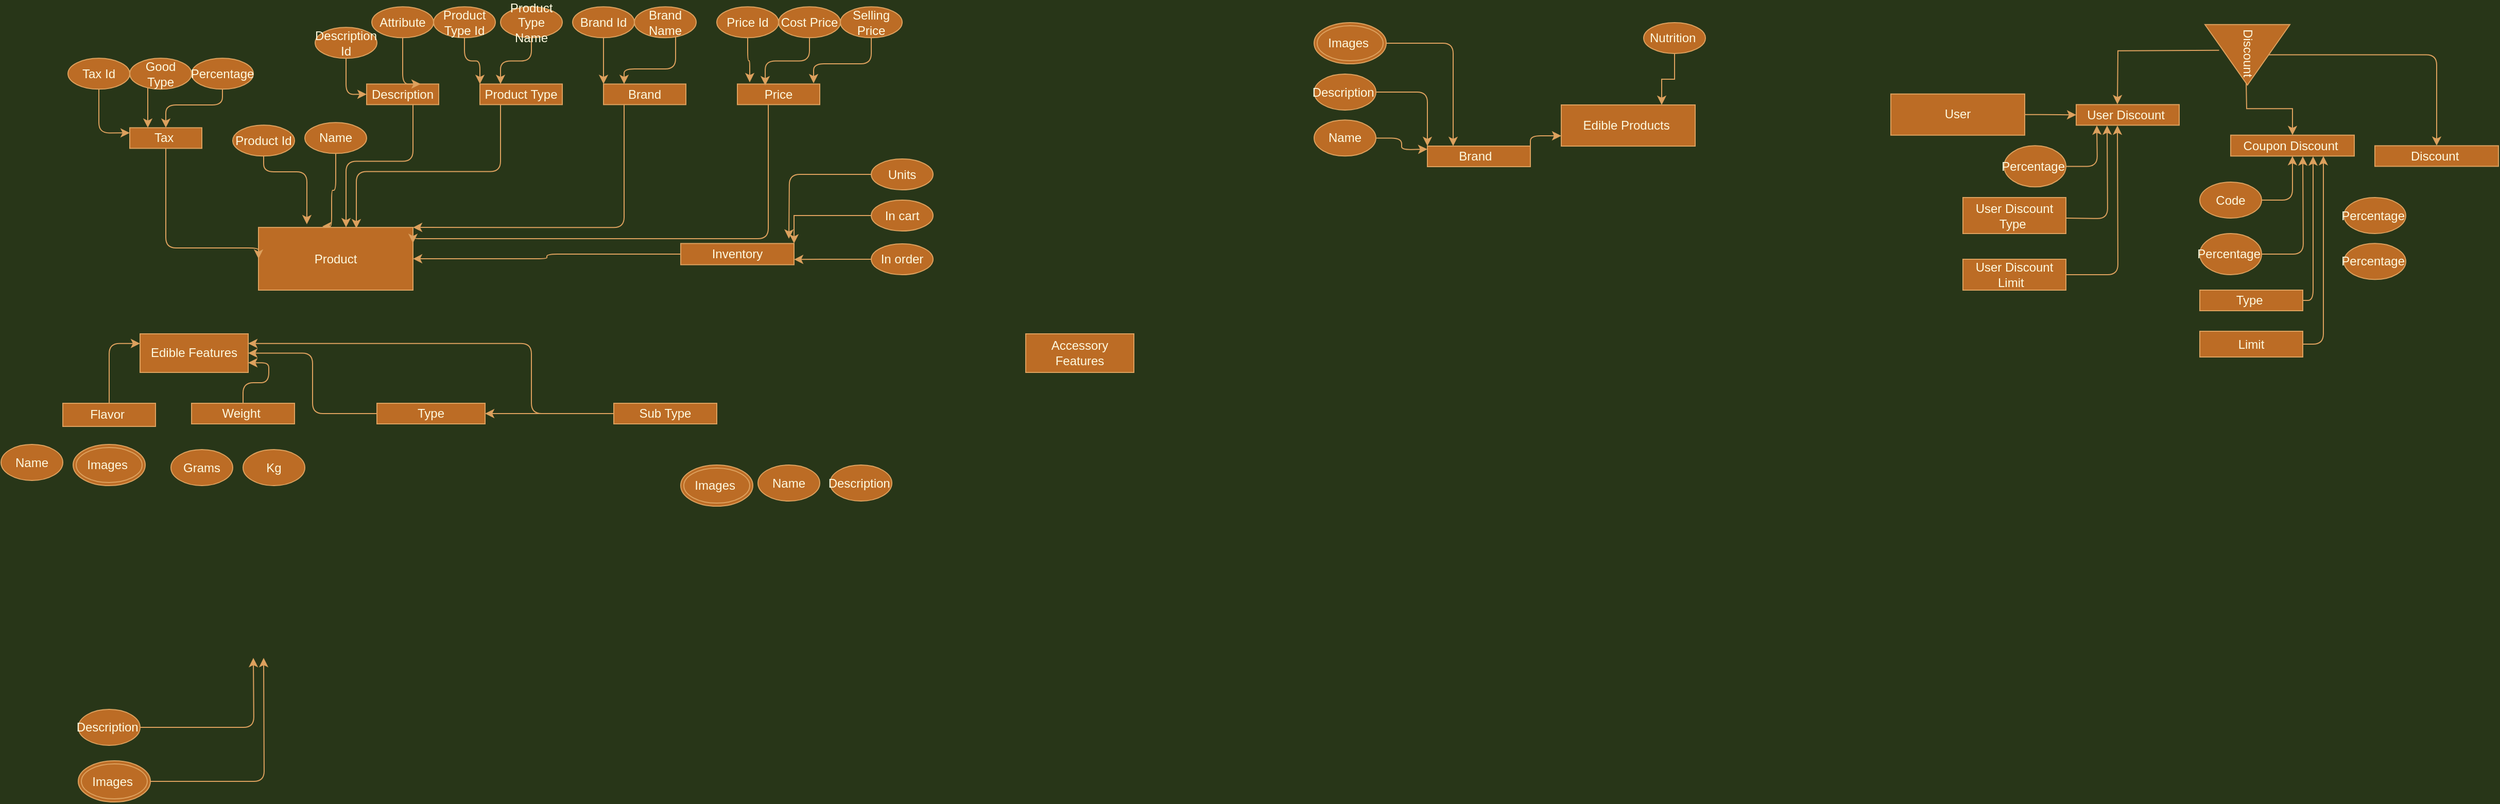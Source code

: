 <mxfile version="14.9.9" type="github">
  <diagram id="o0DlsNENsoFimQwdIdRT" name="Page-1">
    <mxGraphModel dx="2062" dy="828" grid="1" gridSize="10" guides="1" tooltips="1" connect="1" arrows="1" fold="1" page="0" pageScale="1" pageWidth="850" pageHeight="1100" background="#283618" math="0" shadow="0">
      <root>
        <mxCell id="0" />
        <mxCell id="1" parent="0" />
        <mxCell id="IQcZgMmbsIFZZEIsL7-R-1" value="Edible Products&amp;nbsp;" style="rounded=0;whiteSpace=wrap;html=1;fillColor=#BC6C25;strokeColor=#DDA15E;fontColor=#FEFAE0;" parent="1" vertex="1">
          <mxGeometry x="1460" y="220" width="130" height="40" as="geometry" />
        </mxCell>
        <mxCell id="1HTSOsvzioREoPSIAo-s-49" style="edgeStyle=orthogonalEdgeStyle;curved=0;rounded=1;sketch=0;orthogonalLoop=1;jettySize=auto;html=1;entryX=1;entryY=0.5;entryDx=0;entryDy=0;fontColor=#FEFAE0;strokeColor=#DDA15E;fillColor=#BC6C25;" edge="1" parent="1" source="IQcZgMmbsIFZZEIsL7-R-3" target="6ZJNAHarv_-wQdy6G1yE-23">
          <mxGeometry relative="1" as="geometry">
            <Array as="points">
              <mxPoint x="475" y="365" />
              <mxPoint x="475" y="370" />
            </Array>
          </mxGeometry>
        </mxCell>
        <mxCell id="IQcZgMmbsIFZZEIsL7-R-3" value="Inventory" style="rounded=0;whiteSpace=wrap;html=1;fillColor=#BC6C25;strokeColor=#DDA15E;fontColor=#FEFAE0;" parent="1" vertex="1">
          <mxGeometry x="605" y="354.68" width="110" height="20.63" as="geometry" />
        </mxCell>
        <mxCell id="1HTSOsvzioREoPSIAo-s-8" style="edgeStyle=orthogonalEdgeStyle;curved=0;rounded=1;sketch=0;orthogonalLoop=1;jettySize=auto;html=1;entryX=0.413;entryY=-0.017;entryDx=0;entryDy=0;entryPerimeter=0;fontColor=#FEFAE0;strokeColor=#DDA15E;fillColor=#BC6C25;" edge="1" parent="1" source="IQcZgMmbsIFZZEIsL7-R-6" target="6ZJNAHarv_-wQdy6G1yE-23">
          <mxGeometry relative="1" as="geometry">
            <Array as="points">
              <mxPoint x="270" y="303" />
              <mxPoint x="266" y="303" />
              <mxPoint x="266" y="338" />
            </Array>
          </mxGeometry>
        </mxCell>
        <mxCell id="IQcZgMmbsIFZZEIsL7-R-6" value="Name" style="ellipse;whiteSpace=wrap;html=1;rotation=0;fillColor=#BC6C25;strokeColor=#DDA15E;fontColor=#FEFAE0;" parent="1" vertex="1">
          <mxGeometry x="240" y="237.18" width="60" height="30" as="geometry" />
        </mxCell>
        <mxCell id="IQcZgMmbsIFZZEIsL7-R-19" style="edgeStyle=orthogonalEdgeStyle;rounded=0;orthogonalLoop=1;jettySize=auto;html=1;entryX=0.75;entryY=0;entryDx=0;entryDy=0;strokeColor=#DDA15E;fontColor=#FEFAE0;labelBackgroundColor=#283618;" parent="1" source="IQcZgMmbsIFZZEIsL7-R-13" target="IQcZgMmbsIFZZEIsL7-R-1" edge="1">
          <mxGeometry relative="1" as="geometry" />
        </mxCell>
        <mxCell id="IQcZgMmbsIFZZEIsL7-R-13" value="Nutrition&amp;nbsp;" style="ellipse;whiteSpace=wrap;html=1;rotation=0;fillColor=#BC6C25;strokeColor=#DDA15E;fontColor=#FEFAE0;" parent="1" vertex="1">
          <mxGeometry x="1540" y="140" width="60" height="30" as="geometry" />
        </mxCell>
        <mxCell id="1HTSOsvzioREoPSIAo-s-7" style="edgeStyle=orthogonalEdgeStyle;curved=0;rounded=1;sketch=0;orthogonalLoop=1;jettySize=auto;html=1;entryX=0.313;entryY=-0.05;entryDx=0;entryDy=0;fontColor=#FEFAE0;strokeColor=#DDA15E;fillColor=#BC6C25;entryPerimeter=0;" edge="1" parent="1" source="IQcZgMmbsIFZZEIsL7-R-14" target="6ZJNAHarv_-wQdy6G1yE-23">
          <mxGeometry relative="1" as="geometry">
            <Array as="points">
              <mxPoint x="200" y="285" />
              <mxPoint x="242" y="285" />
            </Array>
          </mxGeometry>
        </mxCell>
        <mxCell id="IQcZgMmbsIFZZEIsL7-R-14" value="Product Id" style="ellipse;whiteSpace=wrap;html=1;rotation=0;fillColor=#BC6C25;strokeColor=#DDA15E;fontColor=#FEFAE0;" parent="1" vertex="1">
          <mxGeometry x="170" y="239.68" width="60" height="30" as="geometry" />
        </mxCell>
        <mxCell id="IQcZgMmbsIFZZEIsL7-R-33" value="" style="edgeStyle=orthogonalEdgeStyle;rounded=0;orthogonalLoop=1;jettySize=auto;html=1;strokeColor=#DDA15E;fontColor=#FEFAE0;labelBackgroundColor=#283618;" parent="1" edge="1">
          <mxGeometry relative="1" as="geometry">
            <mxPoint x="2098.75" y="166.87" as="sourcePoint" />
            <mxPoint x="2000" y="219.37" as="targetPoint" />
          </mxGeometry>
        </mxCell>
        <mxCell id="IQcZgMmbsIFZZEIsL7-R-35" value="" style="edgeStyle=orthogonalEdgeStyle;rounded=0;orthogonalLoop=1;jettySize=auto;html=1;strokeColor=#DDA15E;fontColor=#FEFAE0;labelBackgroundColor=#283618;" parent="1" target="IQcZgMmbsIFZZEIsL7-R-34" edge="1">
          <mxGeometry relative="1" as="geometry">
            <mxPoint x="2125" y="196.87" as="sourcePoint" />
          </mxGeometry>
        </mxCell>
        <mxCell id="IQcZgMmbsIFZZEIsL7-R-32" value="User Discount&amp;nbsp;" style="whiteSpace=wrap;html=1;fillColor=#BC6C25;strokeColor=#DDA15E;fontColor=#FEFAE0;" parent="1" vertex="1">
          <mxGeometry x="1960" y="219.68" width="100" height="20" as="geometry" />
        </mxCell>
        <mxCell id="IQcZgMmbsIFZZEIsL7-R-34" value="Coupon Discount&amp;nbsp;" style="whiteSpace=wrap;html=1;fillColor=#BC6C25;strokeColor=#DDA15E;fontColor=#FEFAE0;" parent="1" vertex="1">
          <mxGeometry x="2110" y="249.37" width="120" height="20.31" as="geometry" />
        </mxCell>
        <mxCell id="5yPDVFOMv4cVIeS-5JL2-64" style="edgeStyle=orthogonalEdgeStyle;curved=0;rounded=1;sketch=0;orthogonalLoop=1;jettySize=auto;html=1;entryX=0.5;entryY=0;entryDx=0;entryDy=0;fontColor=#FEFAE0;endArrow=classic;endFill=1;strokeColor=#DDA15E;fillColor=#BC6C25;labelBackgroundColor=#283618;" parent="1" source="IQcZgMmbsIFZZEIsL7-R-38" target="5yPDVFOMv4cVIeS-5JL2-46" edge="1">
          <mxGeometry relative="1" as="geometry" />
        </mxCell>
        <mxCell id="IQcZgMmbsIFZZEIsL7-R-38" value="Discount&amp;nbsp;" style="triangle;whiteSpace=wrap;html=1;fontColor=#FEFAE0;rotation=90;fillColor=#BC6C25;strokeColor=#DDA15E;" parent="1" vertex="1">
          <mxGeometry x="2096.88" y="130" width="58.75" height="82.5" as="geometry" />
        </mxCell>
        <mxCell id="1HTSOsvzioREoPSIAo-s-28" style="edgeStyle=orthogonalEdgeStyle;curved=0;rounded=1;sketch=0;orthogonalLoop=1;jettySize=auto;html=1;fontColor=#FEFAE0;strokeColor=#DDA15E;fillColor=#BC6C25;" edge="1" parent="1" source="6ZJNAHarv_-wQdy6G1yE-3">
          <mxGeometry relative="1" as="geometry">
            <mxPoint x="710" y="350" as="targetPoint" />
          </mxGeometry>
        </mxCell>
        <mxCell id="6ZJNAHarv_-wQdy6G1yE-3" value="Units" style="ellipse;whiteSpace=wrap;html=1;rotation=0;fillColor=#BC6C25;strokeColor=#DDA15E;fontColor=#FEFAE0;" parent="1" vertex="1">
          <mxGeometry x="790" y="272.5" width="60" height="30" as="geometry" />
        </mxCell>
        <mxCell id="6ZJNAHarv_-wQdy6G1yE-10" style="edgeStyle=orthogonalEdgeStyle;rounded=0;orthogonalLoop=1;jettySize=auto;html=1;entryX=1;entryY=0;entryDx=0;entryDy=0;fontColor=#FEFAE0;strokeColor=#DDA15E;labelBackgroundColor=#283618;" parent="1" source="6ZJNAHarv_-wQdy6G1yE-5" target="IQcZgMmbsIFZZEIsL7-R-3" edge="1">
          <mxGeometry relative="1" as="geometry" />
        </mxCell>
        <mxCell id="6ZJNAHarv_-wQdy6G1yE-5" value="In cart" style="ellipse;whiteSpace=wrap;html=1;rotation=0;fillColor=#BC6C25;strokeColor=#DDA15E;fontColor=#FEFAE0;" parent="1" vertex="1">
          <mxGeometry x="790" y="312.5" width="60" height="30" as="geometry" />
        </mxCell>
        <mxCell id="1HTSOsvzioREoPSIAo-s-30" style="edgeStyle=orthogonalEdgeStyle;curved=0;rounded=1;sketch=0;orthogonalLoop=1;jettySize=auto;html=1;entryX=1;entryY=0.75;entryDx=0;entryDy=0;fontColor=#FEFAE0;strokeColor=#DDA15E;fillColor=#BC6C25;" edge="1" parent="1" source="6ZJNAHarv_-wQdy6G1yE-6" target="IQcZgMmbsIFZZEIsL7-R-3">
          <mxGeometry relative="1" as="geometry" />
        </mxCell>
        <mxCell id="6ZJNAHarv_-wQdy6G1yE-6" value="In order" style="ellipse;whiteSpace=wrap;html=1;rotation=0;fillColor=#BC6C25;strokeColor=#DDA15E;fontColor=#FEFAE0;" parent="1" vertex="1">
          <mxGeometry x="790" y="355" width="60" height="30" as="geometry" />
        </mxCell>
        <mxCell id="6ZJNAHarv_-wQdy6G1yE-23" value="Product" style="whiteSpace=wrap;html=1;align=center;fontColor=#FEFAE0;fillColor=#BC6C25;strokeColor=#DDA15E;" parent="1" vertex="1">
          <mxGeometry x="195" y="339.05" width="150" height="60.95" as="geometry" />
        </mxCell>
        <mxCell id="1HTSOsvzioREoPSIAo-s-58" style="edgeStyle=orthogonalEdgeStyle;curved=0;rounded=1;sketch=0;orthogonalLoop=1;jettySize=auto;html=1;entryX=1;entryY=0.5;entryDx=0;entryDy=0;fontColor=#FEFAE0;strokeColor=#DDA15E;fillColor=#BC6C25;" edge="1" parent="1" source="5yPDVFOMv4cVIeS-5JL2-1" target="1HTSOsvzioREoPSIAo-s-47">
          <mxGeometry relative="1" as="geometry" />
        </mxCell>
        <mxCell id="5yPDVFOMv4cVIeS-5JL2-1" value="Type" style="whiteSpace=wrap;html=1;fillColor=#BC6C25;strokeColor=#DDA15E;fontColor=#FEFAE0;" parent="1" vertex="1">
          <mxGeometry x="310" y="510" width="105" height="20" as="geometry" />
        </mxCell>
        <mxCell id="1HTSOsvzioREoPSIAo-s-51" style="edgeStyle=orthogonalEdgeStyle;curved=0;rounded=1;sketch=0;orthogonalLoop=1;jettySize=auto;html=1;entryX=1;entryY=0.5;entryDx=0;entryDy=0;fontColor=#FEFAE0;strokeColor=#DDA15E;fillColor=#BC6C25;" edge="1" parent="1" source="5yPDVFOMv4cVIeS-5JL2-2" target="5yPDVFOMv4cVIeS-5JL2-1">
          <mxGeometry relative="1" as="geometry" />
        </mxCell>
        <mxCell id="1HTSOsvzioREoPSIAo-s-59" style="edgeStyle=orthogonalEdgeStyle;curved=0;rounded=1;sketch=0;orthogonalLoop=1;jettySize=auto;html=1;entryX=1;entryY=0.25;entryDx=0;entryDy=0;fontColor=#FEFAE0;strokeColor=#DDA15E;fillColor=#BC6C25;" edge="1" parent="1" source="5yPDVFOMv4cVIeS-5JL2-2" target="1HTSOsvzioREoPSIAo-s-47">
          <mxGeometry relative="1" as="geometry">
            <Array as="points">
              <mxPoint x="460" y="452" />
            </Array>
          </mxGeometry>
        </mxCell>
        <mxCell id="5yPDVFOMv4cVIeS-5JL2-2" value="Sub Type" style="whiteSpace=wrap;html=1;fillColor=#BC6C25;strokeColor=#DDA15E;fontColor=#FEFAE0;" parent="1" vertex="1">
          <mxGeometry x="540" y="510" width="100" height="20" as="geometry" />
        </mxCell>
        <mxCell id="5yPDVFOMv4cVIeS-5JL2-4" style="edgeStyle=orthogonalEdgeStyle;curved=0;rounded=1;sketch=0;orthogonalLoop=1;jettySize=auto;html=1;fontColor=#FEFAE0;strokeColor=#DDA15E;fillColor=#BC6C25;labelBackgroundColor=#283618;" parent="1" source="5yPDVFOMv4cVIeS-5JL2-3" edge="1">
          <mxGeometry relative="1" as="geometry">
            <mxPoint x="1460" y="250" as="targetPoint" />
            <Array as="points">
              <mxPoint x="1430" y="250" />
            </Array>
          </mxGeometry>
        </mxCell>
        <mxCell id="5yPDVFOMv4cVIeS-5JL2-3" value="Brand &amp;nbsp;" style="whiteSpace=wrap;html=1;fillColor=#BC6C25;strokeColor=#DDA15E;fontColor=#FEFAE0;" parent="1" vertex="1">
          <mxGeometry x="1330" y="260" width="100" height="20" as="geometry" />
        </mxCell>
        <mxCell id="1HTSOsvzioREoPSIAo-s-56" style="edgeStyle=orthogonalEdgeStyle;curved=0;rounded=1;sketch=0;orthogonalLoop=1;jettySize=auto;html=1;entryX=0;entryY=0.25;entryDx=0;entryDy=0;fontColor=#FEFAE0;strokeColor=#DDA15E;fillColor=#BC6C25;" edge="1" parent="1" source="5yPDVFOMv4cVIeS-5JL2-8" target="1HTSOsvzioREoPSIAo-s-47">
          <mxGeometry relative="1" as="geometry" />
        </mxCell>
        <mxCell id="5yPDVFOMv4cVIeS-5JL2-8" value="Flavor&amp;nbsp;" style="whiteSpace=wrap;html=1;fillColor=#BC6C25;strokeColor=#DDA15E;fontColor=#FEFAE0;" parent="1" vertex="1">
          <mxGeometry x="5" y="510" width="90" height="22.5" as="geometry" />
        </mxCell>
        <mxCell id="1HTSOsvzioREoPSIAo-s-57" style="edgeStyle=orthogonalEdgeStyle;curved=0;rounded=1;sketch=0;orthogonalLoop=1;jettySize=auto;html=1;entryX=1;entryY=0.75;entryDx=0;entryDy=0;fontColor=#FEFAE0;strokeColor=#DDA15E;fillColor=#BC6C25;" edge="1" parent="1" source="5yPDVFOMv4cVIeS-5JL2-9" target="1HTSOsvzioREoPSIAo-s-47">
          <mxGeometry relative="1" as="geometry" />
        </mxCell>
        <mxCell id="5yPDVFOMv4cVIeS-5JL2-9" value="Weight&amp;nbsp;" style="whiteSpace=wrap;html=1;fillColor=#BC6C25;strokeColor=#DDA15E;fontColor=#FEFAE0;" parent="1" vertex="1">
          <mxGeometry x="130" y="510" width="100" height="20" as="geometry" />
        </mxCell>
        <mxCell id="5yPDVFOMv4cVIeS-5JL2-17" style="edgeStyle=orthogonalEdgeStyle;curved=0;rounded=1;sketch=0;orthogonalLoop=1;jettySize=auto;html=1;fontColor=#FEFAE0;strokeColor=#DDA15E;fillColor=#BC6C25;labelBackgroundColor=#283618;" parent="1" source="5yPDVFOMv4cVIeS-5JL2-16" edge="1">
          <mxGeometry relative="1" as="geometry">
            <mxPoint x="1330" y="263" as="targetPoint" />
          </mxGeometry>
        </mxCell>
        <mxCell id="5yPDVFOMv4cVIeS-5JL2-16" value="Name" style="ellipse;whiteSpace=wrap;html=1;rotation=0;fillColor=#BC6C25;strokeColor=#DDA15E;fontColor=#FEFAE0;" parent="1" vertex="1">
          <mxGeometry x="1220" y="234.68" width="60" height="35" as="geometry" />
        </mxCell>
        <mxCell id="5yPDVFOMv4cVIeS-5JL2-19" style="edgeStyle=orthogonalEdgeStyle;curved=0;rounded=1;sketch=0;orthogonalLoop=1;jettySize=auto;html=1;entryX=0;entryY=0;entryDx=0;entryDy=0;fontColor=#FEFAE0;strokeColor=#DDA15E;fillColor=#BC6C25;labelBackgroundColor=#283618;" parent="1" source="5yPDVFOMv4cVIeS-5JL2-18" target="5yPDVFOMv4cVIeS-5JL2-3" edge="1">
          <mxGeometry relative="1" as="geometry" />
        </mxCell>
        <mxCell id="5yPDVFOMv4cVIeS-5JL2-18" value="Description&amp;nbsp;" style="ellipse;whiteSpace=wrap;html=1;rotation=0;fillColor=#BC6C25;strokeColor=#DDA15E;fontColor=#FEFAE0;" parent="1" vertex="1">
          <mxGeometry x="1220" y="190" width="60" height="35" as="geometry" />
        </mxCell>
        <mxCell id="5yPDVFOMv4cVIeS-5JL2-22" style="edgeStyle=orthogonalEdgeStyle;curved=0;rounded=1;sketch=0;orthogonalLoop=1;jettySize=auto;html=1;entryX=0.25;entryY=0;entryDx=0;entryDy=0;fontColor=#FEFAE0;strokeColor=#DDA15E;fillColor=#BC6C25;labelBackgroundColor=#283618;" parent="1" source="5yPDVFOMv4cVIeS-5JL2-21" target="5yPDVFOMv4cVIeS-5JL2-3" edge="1">
          <mxGeometry relative="1" as="geometry" />
        </mxCell>
        <mxCell id="5yPDVFOMv4cVIeS-5JL2-21" value="Images&amp;nbsp;" style="ellipse;shape=doubleEllipse;margin=3;whiteSpace=wrap;html=1;align=center;rounded=0;sketch=0;fontColor=#FEFAE0;strokeColor=#DDA15E;fillColor=#BC6C25;" parent="1" vertex="1">
          <mxGeometry x="1220" y="140" width="70" height="40" as="geometry" />
        </mxCell>
        <mxCell id="5yPDVFOMv4cVIeS-5JL2-73" style="edgeStyle=orthogonalEdgeStyle;curved=0;rounded=1;sketch=0;orthogonalLoop=1;jettySize=auto;html=1;fontColor=#FEFAE0;endArrow=classic;endFill=1;strokeColor=#DDA15E;fillColor=#BC6C25;labelBackgroundColor=#283618;" parent="1" source="5yPDVFOMv4cVIeS-5JL2-23" edge="1">
          <mxGeometry relative="1" as="geometry">
            <mxPoint x="200" y="757.5" as="targetPoint" />
          </mxGeometry>
        </mxCell>
        <mxCell id="5yPDVFOMv4cVIeS-5JL2-23" value="Images&amp;nbsp;" style="ellipse;shape=doubleEllipse;margin=3;whiteSpace=wrap;html=1;align=center;rounded=0;sketch=0;fontColor=#FEFAE0;strokeColor=#DDA15E;fillColor=#BC6C25;" parent="1" vertex="1">
          <mxGeometry x="20" y="857.5" width="70" height="40" as="geometry" />
        </mxCell>
        <mxCell id="5yPDVFOMv4cVIeS-5JL2-27" style="edgeStyle=orthogonalEdgeStyle;curved=0;rounded=1;sketch=0;orthogonalLoop=1;jettySize=auto;html=1;fontColor=#FEFAE0;strokeColor=#DDA15E;fillColor=#BC6C25;labelBackgroundColor=#283618;" parent="1" source="5yPDVFOMv4cVIeS-5JL2-24" edge="1">
          <mxGeometry relative="1" as="geometry">
            <mxPoint x="190" y="757.5" as="targetPoint" />
          </mxGeometry>
        </mxCell>
        <mxCell id="5yPDVFOMv4cVIeS-5JL2-24" value="Description&amp;nbsp;" style="ellipse;whiteSpace=wrap;html=1;rotation=0;fillColor=#BC6C25;strokeColor=#DDA15E;fontColor=#FEFAE0;" parent="1" vertex="1">
          <mxGeometry x="20" y="807.5" width="60" height="35" as="geometry" />
        </mxCell>
        <mxCell id="5yPDVFOMv4cVIeS-5JL2-30" value="Images&amp;nbsp;" style="ellipse;shape=doubleEllipse;margin=3;whiteSpace=wrap;html=1;align=center;rounded=0;sketch=0;fontColor=#FEFAE0;strokeColor=#DDA15E;fillColor=#BC6C25;" parent="1" vertex="1">
          <mxGeometry x="605" y="570" width="70" height="40" as="geometry" />
        </mxCell>
        <mxCell id="5yPDVFOMv4cVIeS-5JL2-31" value="Description&amp;nbsp;" style="ellipse;whiteSpace=wrap;html=1;rotation=0;fillColor=#BC6C25;strokeColor=#DDA15E;fontColor=#FEFAE0;" parent="1" vertex="1">
          <mxGeometry x="750" y="570" width="60" height="35" as="geometry" />
        </mxCell>
        <mxCell id="5yPDVFOMv4cVIeS-5JL2-32" value="Name" style="ellipse;whiteSpace=wrap;html=1;rotation=0;fillColor=#BC6C25;strokeColor=#DDA15E;fontColor=#FEFAE0;" parent="1" vertex="1">
          <mxGeometry x="680" y="570" width="60" height="35" as="geometry" />
        </mxCell>
        <mxCell id="5yPDVFOMv4cVIeS-5JL2-38" value="Percentage&amp;nbsp;" style="ellipse;whiteSpace=wrap;html=1;rotation=0;fillColor=#BC6C25;strokeColor=#DDA15E;fontColor=#FEFAE0;" parent="1" vertex="1">
          <mxGeometry x="2220" y="310" width="60" height="35" as="geometry" />
        </mxCell>
        <mxCell id="5yPDVFOMv4cVIeS-5JL2-46" value="Discount&amp;nbsp;" style="whiteSpace=wrap;html=1;fillColor=#BC6C25;strokeColor=#DDA15E;fontColor=#FEFAE0;" parent="1" vertex="1">
          <mxGeometry x="2250" y="259.68" width="120" height="20" as="geometry" />
        </mxCell>
        <mxCell id="5yPDVFOMv4cVIeS-5JL2-54" style="edgeStyle=orthogonalEdgeStyle;curved=0;rounded=1;sketch=0;orthogonalLoop=1;jettySize=auto;html=1;fontColor=#FEFAE0;strokeColor=#DDA15E;fillColor=#BC6C25;endArrow=classic;endFill=1;labelBackgroundColor=#283618;" parent="1" source="5yPDVFOMv4cVIeS-5JL2-50" edge="1">
          <mxGeometry relative="1" as="geometry">
            <mxPoint x="1980" y="240.0" as="targetPoint" />
          </mxGeometry>
        </mxCell>
        <mxCell id="5yPDVFOMv4cVIeS-5JL2-50" value="Percentage&amp;nbsp;" style="ellipse;whiteSpace=wrap;html=1;rotation=0;fillColor=#BC6C25;strokeColor=#DDA15E;fontColor=#FEFAE0;" parent="1" vertex="1">
          <mxGeometry x="1890" y="259.68" width="60" height="40" as="geometry" />
        </mxCell>
        <mxCell id="5yPDVFOMv4cVIeS-5JL2-55" style="edgeStyle=orthogonalEdgeStyle;curved=0;rounded=1;sketch=0;orthogonalLoop=1;jettySize=auto;html=1;fontColor=#FEFAE0;strokeColor=#DDA15E;fillColor=#BC6C25;labelBackgroundColor=#283618;" parent="1" edge="1">
          <mxGeometry relative="1" as="geometry">
            <mxPoint x="1990" y="240.0" as="targetPoint" />
            <mxPoint x="1950" y="330" as="sourcePoint" />
          </mxGeometry>
        </mxCell>
        <mxCell id="5yPDVFOMv4cVIeS-5JL2-57" style="edgeStyle=orthogonalEdgeStyle;curved=0;rounded=1;sketch=0;orthogonalLoop=1;jettySize=auto;html=1;entryX=0;entryY=0.5;entryDx=0;entryDy=0;fontColor=#FEFAE0;endArrow=classic;endFill=1;strokeColor=#DDA15E;fillColor=#BC6C25;labelBackgroundColor=#283618;" parent="1" source="5yPDVFOMv4cVIeS-5JL2-56" target="IQcZgMmbsIFZZEIsL7-R-32" edge="1">
          <mxGeometry relative="1" as="geometry" />
        </mxCell>
        <mxCell id="5yPDVFOMv4cVIeS-5JL2-56" value="User" style="rounded=0;whiteSpace=wrap;html=1;fillColor=#BC6C25;strokeColor=#DDA15E;fontColor=#FEFAE0;" parent="1" vertex="1">
          <mxGeometry x="1780" y="209.37" width="130" height="40" as="geometry" />
        </mxCell>
        <mxCell id="5yPDVFOMv4cVIeS-5JL2-60" style="edgeStyle=orthogonalEdgeStyle;curved=0;rounded=1;sketch=0;orthogonalLoop=1;jettySize=auto;html=1;entryX=0.5;entryY=1;entryDx=0;entryDy=0;fontColor=#FEFAE0;endArrow=classic;endFill=1;strokeColor=#DDA15E;fillColor=#BC6C25;labelBackgroundColor=#283618;" parent="1" source="5yPDVFOMv4cVIeS-5JL2-58" target="IQcZgMmbsIFZZEIsL7-R-34" edge="1">
          <mxGeometry relative="1" as="geometry">
            <Array as="points">
              <mxPoint x="2170" y="313" />
            </Array>
          </mxGeometry>
        </mxCell>
        <mxCell id="5yPDVFOMv4cVIeS-5JL2-58" value="Code" style="ellipse;whiteSpace=wrap;html=1;rotation=0;fillColor=#BC6C25;strokeColor=#DDA15E;fontColor=#FEFAE0;" parent="1" vertex="1">
          <mxGeometry x="2080" y="295" width="60" height="35" as="geometry" />
        </mxCell>
        <mxCell id="5yPDVFOMv4cVIeS-5JL2-83" style="edgeStyle=orthogonalEdgeStyle;curved=0;rounded=1;sketch=0;orthogonalLoop=1;jettySize=auto;html=1;fontColor=#FEFAE0;endArrow=classic;endFill=1;strokeColor=#DDA15E;fillColor=#BC6C25;labelBackgroundColor=#283618;" parent="1" source="5yPDVFOMv4cVIeS-5JL2-65" edge="1">
          <mxGeometry relative="1" as="geometry">
            <mxPoint x="2180" y="270.0" as="targetPoint" />
          </mxGeometry>
        </mxCell>
        <mxCell id="5yPDVFOMv4cVIeS-5JL2-65" value="Percentage&amp;nbsp;" style="ellipse;whiteSpace=wrap;html=1;rotation=0;fillColor=#BC6C25;strokeColor=#DDA15E;fontColor=#FEFAE0;" parent="1" vertex="1">
          <mxGeometry x="2080" y="345" width="60" height="40" as="geometry" />
        </mxCell>
        <mxCell id="5yPDVFOMv4cVIeS-5JL2-75" value="Percentage&amp;nbsp;" style="ellipse;whiteSpace=wrap;html=1;rotation=0;fillColor=#BC6C25;strokeColor=#DDA15E;fontColor=#FEFAE0;" parent="1" vertex="1">
          <mxGeometry x="2220" y="354.68" width="60" height="35" as="geometry" />
        </mxCell>
        <mxCell id="5yPDVFOMv4cVIeS-5JL2-76" value="User Discount Type&amp;nbsp;" style="whiteSpace=wrap;html=1;align=center;rounded=0;sketch=0;fontColor=#FEFAE0;strokeColor=#DDA15E;fillColor=#BC6C25;" parent="1" vertex="1">
          <mxGeometry x="1850" y="310" width="100" height="35" as="geometry" />
        </mxCell>
        <mxCell id="5yPDVFOMv4cVIeS-5JL2-84" style="edgeStyle=orthogonalEdgeStyle;curved=0;rounded=1;sketch=0;orthogonalLoop=1;jettySize=auto;html=1;fontColor=#FEFAE0;endArrow=classic;endFill=1;strokeColor=#DDA15E;fillColor=#BC6C25;labelBackgroundColor=#283618;" parent="1" source="5yPDVFOMv4cVIeS-5JL2-77" edge="1">
          <mxGeometry relative="1" as="geometry">
            <mxPoint x="2000" y="240.0" as="targetPoint" />
          </mxGeometry>
        </mxCell>
        <mxCell id="5yPDVFOMv4cVIeS-5JL2-77" value="User Discount Limit &amp;nbsp;" style="whiteSpace=wrap;html=1;align=center;rounded=0;sketch=0;fontColor=#FEFAE0;strokeColor=#DDA15E;fillColor=#BC6C25;" parent="1" vertex="1">
          <mxGeometry x="1850" y="370" width="100" height="30" as="geometry" />
        </mxCell>
        <mxCell id="5yPDVFOMv4cVIeS-5JL2-80" style="edgeStyle=orthogonalEdgeStyle;curved=0;rounded=1;sketch=0;orthogonalLoop=1;jettySize=auto;html=1;fontColor=#FEFAE0;endArrow=classic;endFill=1;strokeColor=#DDA15E;fillColor=#BC6C25;labelBackgroundColor=#283618;" parent="1" source="5yPDVFOMv4cVIeS-5JL2-78" edge="1">
          <mxGeometry relative="1" as="geometry">
            <mxPoint x="2190" y="270" as="targetPoint" />
            <Array as="points">
              <mxPoint x="2190" y="410" />
            </Array>
          </mxGeometry>
        </mxCell>
        <mxCell id="5yPDVFOMv4cVIeS-5JL2-78" value="Type&amp;nbsp;" style="whiteSpace=wrap;html=1;align=center;rounded=0;sketch=0;fontColor=#FEFAE0;strokeColor=#DDA15E;fillColor=#BC6C25;" parent="1" vertex="1">
          <mxGeometry x="2080" y="400" width="100" height="20" as="geometry" />
        </mxCell>
        <mxCell id="5yPDVFOMv4cVIeS-5JL2-81" style="edgeStyle=orthogonalEdgeStyle;curved=0;rounded=1;sketch=0;orthogonalLoop=1;jettySize=auto;html=1;fontColor=#FEFAE0;endArrow=classic;endFill=1;strokeColor=#DDA15E;fillColor=#BC6C25;entryX=0.75;entryY=1;entryDx=0;entryDy=0;labelBackgroundColor=#283618;" parent="1" source="5yPDVFOMv4cVIeS-5JL2-79" target="IQcZgMmbsIFZZEIsL7-R-34" edge="1">
          <mxGeometry relative="1" as="geometry">
            <mxPoint x="2190" y="270.0" as="targetPoint" />
            <Array as="points">
              <mxPoint x="2200" y="453" />
            </Array>
          </mxGeometry>
        </mxCell>
        <mxCell id="5yPDVFOMv4cVIeS-5JL2-79" value="Limit" style="whiteSpace=wrap;html=1;align=center;rounded=0;sketch=0;fontColor=#FEFAE0;strokeColor=#DDA15E;fillColor=#BC6C25;" parent="1" vertex="1">
          <mxGeometry x="2080" y="440" width="100" height="25" as="geometry" />
        </mxCell>
        <mxCell id="1HTSOsvzioREoPSIAo-s-9" style="edgeStyle=orthogonalEdgeStyle;curved=0;rounded=1;sketch=0;orthogonalLoop=1;jettySize=auto;html=1;fontColor=#FEFAE0;strokeColor=#DDA15E;fillColor=#BC6C25;" edge="1" parent="1" source="1HTSOsvzioREoPSIAo-s-4">
          <mxGeometry relative="1" as="geometry">
            <mxPoint x="280" y="339" as="targetPoint" />
            <Array as="points">
              <mxPoint x="345" y="274.68" />
              <mxPoint x="280" y="274.68" />
            </Array>
          </mxGeometry>
        </mxCell>
        <mxCell id="1HTSOsvzioREoPSIAo-s-4" value="Description" style="whiteSpace=wrap;html=1;align=center;fillColor=#BC6C25;strokeColor=#DDA15E;fontColor=#FEFAE0;" vertex="1" parent="1">
          <mxGeometry x="300" y="199.68" width="70" height="20" as="geometry" />
        </mxCell>
        <mxCell id="1HTSOsvzioREoPSIAo-s-10" style="edgeStyle=orthogonalEdgeStyle;curved=0;rounded=1;sketch=0;orthogonalLoop=1;jettySize=auto;html=1;fontColor=#FEFAE0;strokeColor=#DDA15E;fillColor=#BC6C25;" edge="1" parent="1" source="1HTSOsvzioREoPSIAo-s-5">
          <mxGeometry relative="1" as="geometry">
            <mxPoint x="290" y="340" as="targetPoint" />
            <Array as="points">
              <mxPoint x="430" y="284.68" />
              <mxPoint x="290" y="284.68" />
            </Array>
          </mxGeometry>
        </mxCell>
        <mxCell id="1HTSOsvzioREoPSIAo-s-5" value="Product Type" style="whiteSpace=wrap;html=1;align=center;fillColor=#BC6C25;strokeColor=#DDA15E;fontColor=#FEFAE0;" vertex="1" parent="1">
          <mxGeometry x="410" y="199.68" width="80" height="20" as="geometry" />
        </mxCell>
        <mxCell id="1HTSOsvzioREoPSIAo-s-11" style="edgeStyle=orthogonalEdgeStyle;curved=0;rounded=1;sketch=0;orthogonalLoop=1;jettySize=auto;html=1;entryX=1;entryY=0;entryDx=0;entryDy=0;fontColor=#FEFAE0;strokeColor=#DDA15E;fillColor=#BC6C25;" edge="1" parent="1" source="1HTSOsvzioREoPSIAo-s-6" target="6ZJNAHarv_-wQdy6G1yE-23">
          <mxGeometry relative="1" as="geometry">
            <Array as="points">
              <mxPoint x="550" y="339" />
            </Array>
          </mxGeometry>
        </mxCell>
        <mxCell id="1HTSOsvzioREoPSIAo-s-6" value="Brand" style="whiteSpace=wrap;html=1;align=center;fillColor=#BC6C25;strokeColor=#DDA15E;fontColor=#FEFAE0;" vertex="1" parent="1">
          <mxGeometry x="530" y="199.68" width="80" height="20" as="geometry" />
        </mxCell>
        <mxCell id="1HTSOsvzioREoPSIAo-s-12" style="edgeStyle=orthogonalEdgeStyle;curved=0;rounded=1;sketch=0;orthogonalLoop=1;jettySize=auto;html=1;exitX=0.5;exitY=1;exitDx=0;exitDy=0;fontColor=#FEFAE0;strokeColor=#DDA15E;fillColor=#BC6C25;" edge="1" parent="1" source="1HTSOsvzioREoPSIAo-s-5" target="1HTSOsvzioREoPSIAo-s-5">
          <mxGeometry relative="1" as="geometry" />
        </mxCell>
        <mxCell id="1HTSOsvzioREoPSIAo-s-15" style="edgeStyle=orthogonalEdgeStyle;curved=0;rounded=1;sketch=0;orthogonalLoop=1;jettySize=auto;html=1;entryX=0;entryY=0.5;entryDx=0;entryDy=0;fontColor=#FEFAE0;strokeColor=#DDA15E;fillColor=#BC6C25;" edge="1" parent="1" source="1HTSOsvzioREoPSIAo-s-13" target="1HTSOsvzioREoPSIAo-s-4">
          <mxGeometry relative="1" as="geometry" />
        </mxCell>
        <mxCell id="1HTSOsvzioREoPSIAo-s-13" value="Description Id" style="ellipse;whiteSpace=wrap;html=1;rotation=0;fillColor=#BC6C25;strokeColor=#DDA15E;fontColor=#FEFAE0;" vertex="1" parent="1">
          <mxGeometry x="250" y="144.68" width="60" height="30" as="geometry" />
        </mxCell>
        <mxCell id="1HTSOsvzioREoPSIAo-s-16" style="edgeStyle=orthogonalEdgeStyle;curved=0;rounded=1;sketch=0;orthogonalLoop=1;jettySize=auto;html=1;entryX=0.75;entryY=0;entryDx=0;entryDy=0;fontColor=#FEFAE0;strokeColor=#DDA15E;fillColor=#BC6C25;" edge="1" parent="1" source="1HTSOsvzioREoPSIAo-s-14" target="1HTSOsvzioREoPSIAo-s-4">
          <mxGeometry relative="1" as="geometry">
            <Array as="points">
              <mxPoint x="335" y="200" />
            </Array>
          </mxGeometry>
        </mxCell>
        <mxCell id="1HTSOsvzioREoPSIAo-s-14" value="Attribute" style="ellipse;whiteSpace=wrap;html=1;rotation=0;fillColor=#BC6C25;strokeColor=#DDA15E;fontColor=#FEFAE0;" vertex="1" parent="1">
          <mxGeometry x="305" y="124.68" width="60" height="30" as="geometry" />
        </mxCell>
        <mxCell id="1HTSOsvzioREoPSIAo-s-19" style="edgeStyle=orthogonalEdgeStyle;curved=0;rounded=1;sketch=0;orthogonalLoop=1;jettySize=auto;html=1;fontColor=#FEFAE0;strokeColor=#DDA15E;fillColor=#BC6C25;entryX=0;entryY=0;entryDx=0;entryDy=0;" edge="1" parent="1" source="1HTSOsvzioREoPSIAo-s-17" target="1HTSOsvzioREoPSIAo-s-5">
          <mxGeometry relative="1" as="geometry">
            <mxPoint x="410" y="194.68" as="targetPoint" />
          </mxGeometry>
        </mxCell>
        <mxCell id="1HTSOsvzioREoPSIAo-s-17" value="Product Type Id" style="ellipse;whiteSpace=wrap;html=1;rotation=0;fillColor=#BC6C25;strokeColor=#DDA15E;fontColor=#FEFAE0;" vertex="1" parent="1">
          <mxGeometry x="365" y="124.68" width="60" height="30" as="geometry" />
        </mxCell>
        <mxCell id="1HTSOsvzioREoPSIAo-s-20" style="edgeStyle=orthogonalEdgeStyle;curved=0;rounded=1;sketch=0;orthogonalLoop=1;jettySize=auto;html=1;entryX=0.25;entryY=0;entryDx=0;entryDy=0;fontColor=#FEFAE0;strokeColor=#DDA15E;fillColor=#BC6C25;" edge="1" parent="1" source="1HTSOsvzioREoPSIAo-s-18" target="1HTSOsvzioREoPSIAo-s-5">
          <mxGeometry relative="1" as="geometry" />
        </mxCell>
        <mxCell id="1HTSOsvzioREoPSIAo-s-18" value="Product Type Name" style="ellipse;whiteSpace=wrap;html=1;rotation=0;fillColor=#BC6C25;strokeColor=#DDA15E;fontColor=#FEFAE0;" vertex="1" parent="1">
          <mxGeometry x="430" y="124.68" width="60" height="30" as="geometry" />
        </mxCell>
        <mxCell id="1HTSOsvzioREoPSIAo-s-25" style="edgeStyle=orthogonalEdgeStyle;curved=0;rounded=1;sketch=0;orthogonalLoop=1;jettySize=auto;html=1;entryX=0.25;entryY=0;entryDx=0;entryDy=0;fontColor=#FEFAE0;strokeColor=#DDA15E;fillColor=#BC6C25;" edge="1" parent="1" source="1HTSOsvzioREoPSIAo-s-21" target="1HTSOsvzioREoPSIAo-s-6">
          <mxGeometry relative="1" as="geometry">
            <Array as="points">
              <mxPoint x="600" y="185" />
              <mxPoint x="550" y="185" />
            </Array>
          </mxGeometry>
        </mxCell>
        <mxCell id="1HTSOsvzioREoPSIAo-s-21" value="Brand Name" style="ellipse;whiteSpace=wrap;html=1;rotation=0;fillColor=#BC6C25;strokeColor=#DDA15E;fontColor=#FEFAE0;" vertex="1" parent="1">
          <mxGeometry x="560" y="124.68" width="60" height="30" as="geometry" />
        </mxCell>
        <mxCell id="1HTSOsvzioREoPSIAo-s-24" style="edgeStyle=orthogonalEdgeStyle;curved=0;rounded=1;sketch=0;orthogonalLoop=1;jettySize=auto;html=1;entryX=0;entryY=0;entryDx=0;entryDy=0;fontColor=#FEFAE0;strokeColor=#DDA15E;fillColor=#BC6C25;" edge="1" parent="1" source="1HTSOsvzioREoPSIAo-s-22" target="1HTSOsvzioREoPSIAo-s-6">
          <mxGeometry relative="1" as="geometry" />
        </mxCell>
        <mxCell id="1HTSOsvzioREoPSIAo-s-22" value="Brand Id" style="ellipse;whiteSpace=wrap;html=1;rotation=0;fillColor=#BC6C25;strokeColor=#DDA15E;fontColor=#FEFAE0;" vertex="1" parent="1">
          <mxGeometry x="500" y="124.68" width="60" height="30" as="geometry" />
        </mxCell>
        <mxCell id="1HTSOsvzioREoPSIAo-s-48" style="edgeStyle=orthogonalEdgeStyle;curved=0;rounded=1;sketch=0;orthogonalLoop=1;jettySize=auto;html=1;entryX=1;entryY=0.25;entryDx=0;entryDy=0;fontColor=#FEFAE0;strokeColor=#DDA15E;fillColor=#BC6C25;" edge="1" parent="1" source="1HTSOsvzioREoPSIAo-s-31" target="6ZJNAHarv_-wQdy6G1yE-23">
          <mxGeometry relative="1" as="geometry">
            <Array as="points">
              <mxPoint x="690" y="350" />
              <mxPoint x="345" y="350" />
            </Array>
          </mxGeometry>
        </mxCell>
        <mxCell id="1HTSOsvzioREoPSIAo-s-31" value="Price" style="whiteSpace=wrap;html=1;align=center;fillColor=#BC6C25;strokeColor=#DDA15E;fontColor=#FEFAE0;" vertex="1" parent="1">
          <mxGeometry x="660" y="199.68" width="80" height="20" as="geometry" />
        </mxCell>
        <mxCell id="1HTSOsvzioREoPSIAo-s-35" style="edgeStyle=orthogonalEdgeStyle;curved=0;rounded=1;sketch=0;orthogonalLoop=1;jettySize=auto;html=1;entryX=0.15;entryY=-0.084;entryDx=0;entryDy=0;entryPerimeter=0;fontColor=#FEFAE0;strokeColor=#DDA15E;fillColor=#BC6C25;" edge="1" parent="1" source="1HTSOsvzioREoPSIAo-s-32" target="1HTSOsvzioREoPSIAo-s-31">
          <mxGeometry relative="1" as="geometry">
            <Array as="points">
              <mxPoint x="670" y="177" />
              <mxPoint x="672" y="177" />
            </Array>
          </mxGeometry>
        </mxCell>
        <mxCell id="1HTSOsvzioREoPSIAo-s-32" value="Price Id" style="ellipse;whiteSpace=wrap;html=1;rotation=0;fillColor=#BC6C25;strokeColor=#DDA15E;fontColor=#FEFAE0;" vertex="1" parent="1">
          <mxGeometry x="640" y="124.68" width="60" height="30" as="geometry" />
        </mxCell>
        <mxCell id="1HTSOsvzioREoPSIAo-s-36" style="edgeStyle=orthogonalEdgeStyle;curved=0;rounded=1;sketch=0;orthogonalLoop=1;jettySize=auto;html=1;entryX=0.338;entryY=0.066;entryDx=0;entryDy=0;entryPerimeter=0;fontColor=#FEFAE0;strokeColor=#DDA15E;fillColor=#BC6C25;" edge="1" parent="1" source="1HTSOsvzioREoPSIAo-s-33" target="1HTSOsvzioREoPSIAo-s-31">
          <mxGeometry relative="1" as="geometry" />
        </mxCell>
        <mxCell id="1HTSOsvzioREoPSIAo-s-33" value="Cost Price" style="ellipse;whiteSpace=wrap;html=1;rotation=0;fillColor=#BC6C25;strokeColor=#DDA15E;fontColor=#FEFAE0;" vertex="1" parent="1">
          <mxGeometry x="700" y="124.68" width="60" height="30" as="geometry" />
        </mxCell>
        <mxCell id="1HTSOsvzioREoPSIAo-s-37" style="edgeStyle=orthogonalEdgeStyle;curved=0;rounded=1;sketch=0;orthogonalLoop=1;jettySize=auto;html=1;entryX=0.925;entryY=-0.034;entryDx=0;entryDy=0;entryPerimeter=0;fontColor=#FEFAE0;strokeColor=#DDA15E;fillColor=#BC6C25;" edge="1" parent="1" source="1HTSOsvzioREoPSIAo-s-34" target="1HTSOsvzioREoPSIAo-s-31">
          <mxGeometry relative="1" as="geometry">
            <Array as="points">
              <mxPoint x="790" y="180" />
              <mxPoint x="734" y="180" />
            </Array>
          </mxGeometry>
        </mxCell>
        <mxCell id="1HTSOsvzioREoPSIAo-s-34" value="Selling Price" style="ellipse;whiteSpace=wrap;html=1;rotation=0;fillColor=#BC6C25;strokeColor=#DDA15E;fontColor=#FEFAE0;" vertex="1" parent="1">
          <mxGeometry x="760" y="124.68" width="60" height="30" as="geometry" />
        </mxCell>
        <mxCell id="1HTSOsvzioREoPSIAo-s-40" style="edgeStyle=orthogonalEdgeStyle;curved=0;rounded=1;sketch=0;orthogonalLoop=1;jettySize=auto;html=1;entryX=0;entryY=0.5;entryDx=0;entryDy=0;fontColor=#FEFAE0;strokeColor=#DDA15E;fillColor=#BC6C25;" edge="1" parent="1" source="1HTSOsvzioREoPSIAo-s-39" target="6ZJNAHarv_-wQdy6G1yE-23">
          <mxGeometry relative="1" as="geometry">
            <Array as="points">
              <mxPoint x="105" y="359" />
            </Array>
          </mxGeometry>
        </mxCell>
        <mxCell id="1HTSOsvzioREoPSIAo-s-39" value="Tax&amp;nbsp;" style="whiteSpace=wrap;html=1;align=center;fillColor=#BC6C25;strokeColor=#DDA15E;fontColor=#FEFAE0;" vertex="1" parent="1">
          <mxGeometry x="70" y="242.18" width="70" height="20" as="geometry" />
        </mxCell>
        <mxCell id="1HTSOsvzioREoPSIAo-s-44" style="edgeStyle=orthogonalEdgeStyle;curved=0;rounded=1;sketch=0;orthogonalLoop=1;jettySize=auto;html=1;entryX=0;entryY=0.25;entryDx=0;entryDy=0;fontColor=#FEFAE0;strokeColor=#DDA15E;fillColor=#BC6C25;" edge="1" parent="1" source="1HTSOsvzioREoPSIAo-s-41" target="1HTSOsvzioREoPSIAo-s-39">
          <mxGeometry relative="1" as="geometry" />
        </mxCell>
        <mxCell id="1HTSOsvzioREoPSIAo-s-41" value="Tax Id" style="ellipse;whiteSpace=wrap;html=1;rotation=0;fillColor=#BC6C25;strokeColor=#DDA15E;fontColor=#FEFAE0;" vertex="1" parent="1">
          <mxGeometry x="10" y="174.68" width="60" height="30" as="geometry" />
        </mxCell>
        <mxCell id="1HTSOsvzioREoPSIAo-s-45" style="edgeStyle=orthogonalEdgeStyle;curved=0;rounded=1;sketch=0;orthogonalLoop=1;jettySize=auto;html=1;entryX=0.25;entryY=0;entryDx=0;entryDy=0;fontColor=#FEFAE0;strokeColor=#DDA15E;fillColor=#BC6C25;" edge="1" parent="1" source="1HTSOsvzioREoPSIAo-s-42" target="1HTSOsvzioREoPSIAo-s-39">
          <mxGeometry relative="1" as="geometry">
            <Array as="points">
              <mxPoint x="88" y="225" />
            </Array>
          </mxGeometry>
        </mxCell>
        <mxCell id="1HTSOsvzioREoPSIAo-s-42" value="Good Type" style="ellipse;whiteSpace=wrap;html=1;rotation=0;fillColor=#BC6C25;strokeColor=#DDA15E;fontColor=#FEFAE0;" vertex="1" parent="1">
          <mxGeometry x="70" y="174.68" width="60" height="30" as="geometry" />
        </mxCell>
        <mxCell id="1HTSOsvzioREoPSIAo-s-46" style="edgeStyle=orthogonalEdgeStyle;curved=0;rounded=1;sketch=0;orthogonalLoop=1;jettySize=auto;html=1;fontColor=#FEFAE0;strokeColor=#DDA15E;fillColor=#BC6C25;" edge="1" parent="1" source="1HTSOsvzioREoPSIAo-s-43" target="1HTSOsvzioREoPSIAo-s-39">
          <mxGeometry relative="1" as="geometry">
            <Array as="points">
              <mxPoint x="160" y="220" />
              <mxPoint x="105" y="220" />
            </Array>
          </mxGeometry>
        </mxCell>
        <mxCell id="1HTSOsvzioREoPSIAo-s-43" value="Percentage" style="ellipse;whiteSpace=wrap;html=1;rotation=0;fillColor=#BC6C25;strokeColor=#DDA15E;fontColor=#FEFAE0;" vertex="1" parent="1">
          <mxGeometry x="130" y="174.68" width="60" height="30" as="geometry" />
        </mxCell>
        <mxCell id="1HTSOsvzioREoPSIAo-s-47" value="Edible Features" style="whiteSpace=wrap;html=1;fillColor=#BC6C25;strokeColor=#DDA15E;fontColor=#FEFAE0;" vertex="1" parent="1">
          <mxGeometry x="80" y="442.5" width="105" height="37.5" as="geometry" />
        </mxCell>
        <mxCell id="1HTSOsvzioREoPSIAo-s-50" value="Accessory Features" style="whiteSpace=wrap;html=1;fillColor=#BC6C25;strokeColor=#DDA15E;fontColor=#FEFAE0;" vertex="1" parent="1">
          <mxGeometry x="940" y="442.5" width="105" height="37.5" as="geometry" />
        </mxCell>
        <mxCell id="1HTSOsvzioREoPSIAo-s-60" value="Name" style="ellipse;whiteSpace=wrap;html=1;rotation=0;fillColor=#BC6C25;strokeColor=#DDA15E;fontColor=#FEFAE0;" vertex="1" parent="1">
          <mxGeometry x="-55" y="550" width="60" height="35" as="geometry" />
        </mxCell>
        <mxCell id="1HTSOsvzioREoPSIAo-s-61" value="Images&amp;nbsp;" style="ellipse;shape=doubleEllipse;margin=3;whiteSpace=wrap;html=1;align=center;rounded=0;sketch=0;fontColor=#FEFAE0;strokeColor=#DDA15E;fillColor=#BC6C25;" vertex="1" parent="1">
          <mxGeometry x="15" y="550" width="70" height="40" as="geometry" />
        </mxCell>
        <mxCell id="1HTSOsvzioREoPSIAo-s-62" value="Grams" style="ellipse;whiteSpace=wrap;html=1;rotation=0;fillColor=#BC6C25;strokeColor=#DDA15E;fontColor=#FEFAE0;" vertex="1" parent="1">
          <mxGeometry x="110" y="555" width="60" height="35" as="geometry" />
        </mxCell>
        <mxCell id="1HTSOsvzioREoPSIAo-s-63" value="Kg" style="ellipse;whiteSpace=wrap;html=1;rotation=0;fillColor=#BC6C25;strokeColor=#DDA15E;fontColor=#FEFAE0;" vertex="1" parent="1">
          <mxGeometry x="180" y="555" width="60" height="35" as="geometry" />
        </mxCell>
      </root>
    </mxGraphModel>
  </diagram>
</mxfile>
